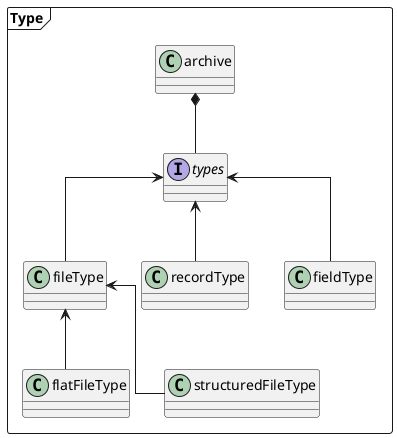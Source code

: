 @startuml
skinparam linetype polyline
skinparam linetype ortho

package "Type" <<Frame>> {
interface types

archive *-- types
types <-- fileType
types <-- recordType
types <-- fieldType

fileType <-- flatFileType
fileType <-- structuredFileType
}

@enduml